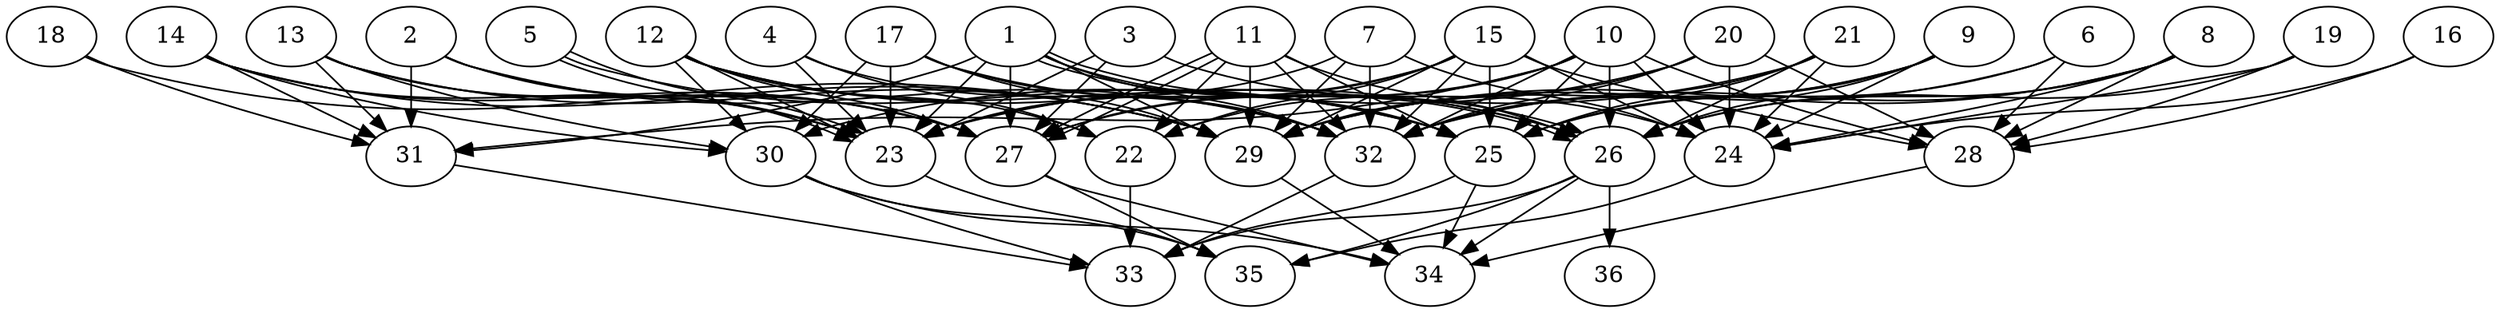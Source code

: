 // DAG (tier=3-complex, mode=compute, n=36, ccr=0.457, fat=0.775, density=0.606, regular=0.280, jump=0.207, mindata=1048576, maxdata=16777216)
// DAG automatically generated by daggen at Sun Aug 24 16:33:34 2025
// /home/ermia/Project/Environments/daggen/bin/daggen --dot --ccr 0.457 --fat 0.775 --regular 0.280 --density 0.606 --jump 0.207 --mindata 1048576 --maxdata 16777216 -n 36 
digraph G {
  1 [size="2361733769884336128000", alpha="0.13", expect_size="1180866884942168064000"]
  1 -> 23 [size ="1418765480755200"]
  1 -> 25 [size ="1418765480755200"]
  1 -> 26 [size ="1418765480755200"]
  1 -> 26 [size ="1418765480755200"]
  1 -> 27 [size ="1418765480755200"]
  1 -> 29 [size ="1418765480755200"]
  1 -> 31 [size ="1418765480755200"]
  1 -> 32 [size ="1418765480755200"]
  2 [size="105745441715145146368", alpha="0.07", expect_size="52872720857572573184"]
  2 -> 23 [size ="178894816673792"]
  2 -> 27 [size ="178894816673792"]
  2 -> 31 [size ="178894816673792"]
  2 -> 32 [size ="178894816673792"]
  3 [size="184731358991310912", alpha="0.11", expect_size="92365679495655456"]
  3 -> 23 [size ="81553409441792"]
  3 -> 24 [size ="81553409441792"]
  3 -> 27 [size ="81553409441792"]
  4 [size="1384705639039320", alpha="0.10", expect_size="692352819519660"]
  4 -> 22 [size ="56315082702848"]
  4 -> 23 [size ="56315082702848"]
  4 -> 32 [size ="56315082702848"]
  5 [size="1792203462077121792", alpha="0.17", expect_size="896101731038560896"]
  5 -> 23 [size ="1311139463954432"]
  5 -> 23 [size ="1311139463954432"]
  5 -> 25 [size ="1311139463954432"]
  6 [size="5143450155585715200", alpha="0.08", expect_size="2571725077792857600"]
  6 -> 25 [size ="1981956623433728"]
  6 -> 28 [size ="1981956623433728"]
  6 -> 29 [size ="1981956623433728"]
  7 [size="924069025236361216", alpha="0.14", expect_size="462034512618180608"]
  7 -> 23 [size ="686289007411200"]
  7 -> 24 [size ="686289007411200"]
  7 -> 29 [size ="686289007411200"]
  7 -> 32 [size ="686289007411200"]
  8 [size="27729193557361044", alpha="0.18", expect_size="13864596778680522"]
  8 -> 24 [size ="62886407831552"]
  8 -> 26 [size ="62886407831552"]
  8 -> 28 [size ="62886407831552"]
  8 -> 29 [size ="62886407831552"]
  8 -> 32 [size ="62886407831552"]
  9 [size="1438432860154773760", alpha="0.02", expect_size="719216430077386880"]
  9 -> 24 [size ="1734150792937472"]
  9 -> 25 [size ="1734150792937472"]
  9 -> 26 [size ="1734150792937472"]
  9 -> 29 [size ="1734150792937472"]
  9 -> 32 [size ="1734150792937472"]
  10 [size="90162242629702516736", alpha="0.07", expect_size="45081121314851258368"]
  10 -> 22 [size ="160856935497728"]
  10 -> 24 [size ="160856935497728"]
  10 -> 25 [size ="160856935497728"]
  10 -> 26 [size ="160856935497728"]
  10 -> 27 [size ="160856935497728"]
  10 -> 28 [size ="160856935497728"]
  10 -> 31 [size ="160856935497728"]
  10 -> 32 [size ="160856935497728"]
  11 [size="949102923094472960", alpha="0.17", expect_size="474551461547236480"]
  11 -> 22 [size ="1384285709795328"]
  11 -> 25 [size ="1384285709795328"]
  11 -> 26 [size ="1384285709795328"]
  11 -> 27 [size ="1384285709795328"]
  11 -> 27 [size ="1384285709795328"]
  11 -> 29 [size ="1384285709795328"]
  11 -> 32 [size ="1384285709795328"]
  12 [size="369090799258330176", alpha="0.03", expect_size="184545399629165088"]
  12 -> 22 [size ="453790348083200"]
  12 -> 23 [size ="453790348083200"]
  12 -> 25 [size ="453790348083200"]
  12 -> 26 [size ="453790348083200"]
  12 -> 27 [size ="453790348083200"]
  12 -> 30 [size ="453790348083200"]
  13 [size="1707274114552073984", alpha="0.10", expect_size="853637057276036992"]
  13 -> 23 [size ="750392560320512"]
  13 -> 27 [size ="750392560320512"]
  13 -> 29 [size ="750392560320512"]
  13 -> 30 [size ="750392560320512"]
  13 -> 31 [size ="750392560320512"]
  14 [size="951760368722912477184", alpha="0.02", expect_size="475880184361456238592"]
  14 -> 23 [size ="774060782911488"]
  14 -> 27 [size ="774060782911488"]
  14 -> 29 [size ="774060782911488"]
  14 -> 30 [size ="774060782911488"]
  14 -> 31 [size ="774060782911488"]
  15 [size="3729240513957905920", alpha="0.01", expect_size="1864620256978952960"]
  15 -> 22 [size ="1903577287098368"]
  15 -> 23 [size ="1903577287098368"]
  15 -> 24 [size ="1903577287098368"]
  15 -> 25 [size ="1903577287098368"]
  15 -> 27 [size ="1903577287098368"]
  15 -> 28 [size ="1903577287098368"]
  15 -> 29 [size ="1903577287098368"]
  15 -> 32 [size ="1903577287098368"]
  16 [size="1319071334126321664000", alpha="0.10", expect_size="659535667063160832000"]
  16 -> 24 [size ="962207730892800"]
  16 -> 28 [size ="962207730892800"]
  17 [size="660317784581591", alpha="0.05", expect_size="330158892290795"]
  17 -> 23 [size ="20440697274368"]
  17 -> 26 [size ="20440697274368"]
  17 -> 29 [size ="20440697274368"]
  17 -> 30 [size ="20440697274368"]
  17 -> 32 [size ="20440697274368"]
  18 [size="422701739460721115136", alpha="0.04", expect_size="211350869730360557568"]
  18 -> 29 [size ="450587711766528"]
  18 -> 31 [size ="450587711766528"]
  19 [size="4643416563252671", alpha="0.12", expect_size="2321708281626335"]
  19 -> 24 [size ="130618310524928"]
  19 -> 26 [size ="130618310524928"]
  19 -> 28 [size ="130618310524928"]
  20 [size="34560135067375772", alpha="0.04", expect_size="17280067533687886"]
  20 -> 24 [size ="1065083304148992"]
  20 -> 28 [size ="1065083304148992"]
  20 -> 29 [size ="1065083304148992"]
  20 -> 30 [size ="1065083304148992"]
  20 -> 32 [size ="1065083304148992"]
  21 [size="50936087337500672000", alpha="0.15", expect_size="25468043668750336000"]
  21 -> 23 [size ="109927674675200"]
  21 -> 24 [size ="109927674675200"]
  21 -> 25 [size ="109927674675200"]
  21 -> 26 [size ="109927674675200"]
  21 -> 32 [size ="109927674675200"]
  22 [size="486226719342597056", alpha="0.04", expect_size="243113359671298528"]
  22 -> 33 [size ="272832839811072"]
  23 [size="170693443253467616", alpha="0.16", expect_size="85346721626733808"]
  23 -> 35 [size ="96972308480000"]
  24 [size="527789929811318669312", alpha="0.10", expect_size="263894964905659334656"]
  24 -> 35 [size ="522473242099712"]
  25 [size="50166365446854104", alpha="0.00", expect_size="25083182723427052"]
  25 -> 33 [size ="868307129335808"]
  25 -> 34 [size ="868307129335808"]
  26 [size="57196744495981056", alpha="0.03", expect_size="28598372247990528"]
  26 -> 33 [size ="2098375528808448"]
  26 -> 34 [size ="2098375528808448"]
  26 -> 35 [size ="2098375528808448"]
  26 -> 36 [size ="2098375528808448"]
  27 [size="1634832877189329408", alpha="0.10", expect_size="817416438594664704"]
  27 -> 34 [size ="1611913339338752"]
  27 -> 35 [size ="1611913339338752"]
  28 [size="1889919364640378624", alpha="0.17", expect_size="944959682320189312"]
  28 -> 34 [size ="1088080647815168"]
  29 [size="7685623434836250", alpha="0.12", expect_size="3842811717418125"]
  29 -> 34 [size ="244611809280000"]
  30 [size="63946543652834384", alpha="0.03", expect_size="31973271826417192"]
  30 -> 33 [size ="2181439692996608"]
  30 -> 34 [size ="2181439692996608"]
  30 -> 35 [size ="2181439692996608"]
  31 [size="4222319438490549354496", alpha="0.08", expect_size="2111159719245274677248"]
  31 -> 33 [size ="2089892968398848"]
  32 [size="135869420877019264", alpha="0.16", expect_size="67934710438509632"]
  32 -> 33 [size ="156334200717312"]
  33 [size="2295079604634308", alpha="0.01", expect_size="1147539802317154"]
  34 [size="4331588760451327983616", alpha="0.16", expect_size="2165794380225663991808"]
  35 [size="11672707194513788", alpha="0.18", expect_size="5836353597256894"]
  36 [size="661741772182913024000", alpha="0.15", expect_size="330870886091456512000"]
}